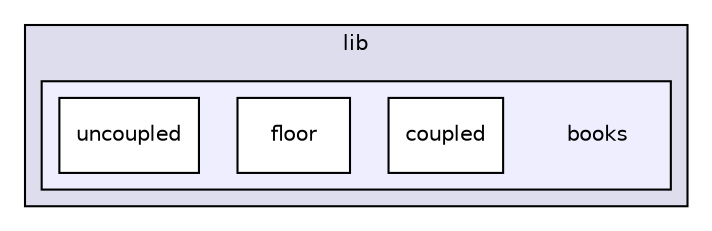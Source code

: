digraph "vorbis/libvorbis-1.3.3/lib/books" {
  compound=true
  node [ fontsize="10", fontname="Helvetica"];
  edge [ labelfontsize="10", labelfontname="Helvetica"];
  subgraph clusterdir_a5987fa2b7b09fbe0958b05a7bff368f {
    graph [ bgcolor="#ddddee", pencolor="black", label="lib" fontname="Helvetica", fontsize="10", URL="dir_a5987fa2b7b09fbe0958b05a7bff368f.html"]
  subgraph clusterdir_e7fda0f9be040d140fd5a611834ab82f {
    graph [ bgcolor="#eeeeff", pencolor="black", label="" URL="dir_e7fda0f9be040d140fd5a611834ab82f.html"];
    dir_e7fda0f9be040d140fd5a611834ab82f [shape=plaintext label="books"];
    dir_a98e66b285a13b335a099f7a7190d59e [shape=box label="coupled" color="black" fillcolor="white" style="filled" URL="dir_a98e66b285a13b335a099f7a7190d59e.html"];
    dir_0fcf10dfbd0b71dedefeee37e87b0c5c [shape=box label="floor" color="black" fillcolor="white" style="filled" URL="dir_0fcf10dfbd0b71dedefeee37e87b0c5c.html"];
    dir_504bd90c7f6d3bb195b353ef03b9465a [shape=box label="uncoupled" color="black" fillcolor="white" style="filled" URL="dir_504bd90c7f6d3bb195b353ef03b9465a.html"];
  }
  }
}
